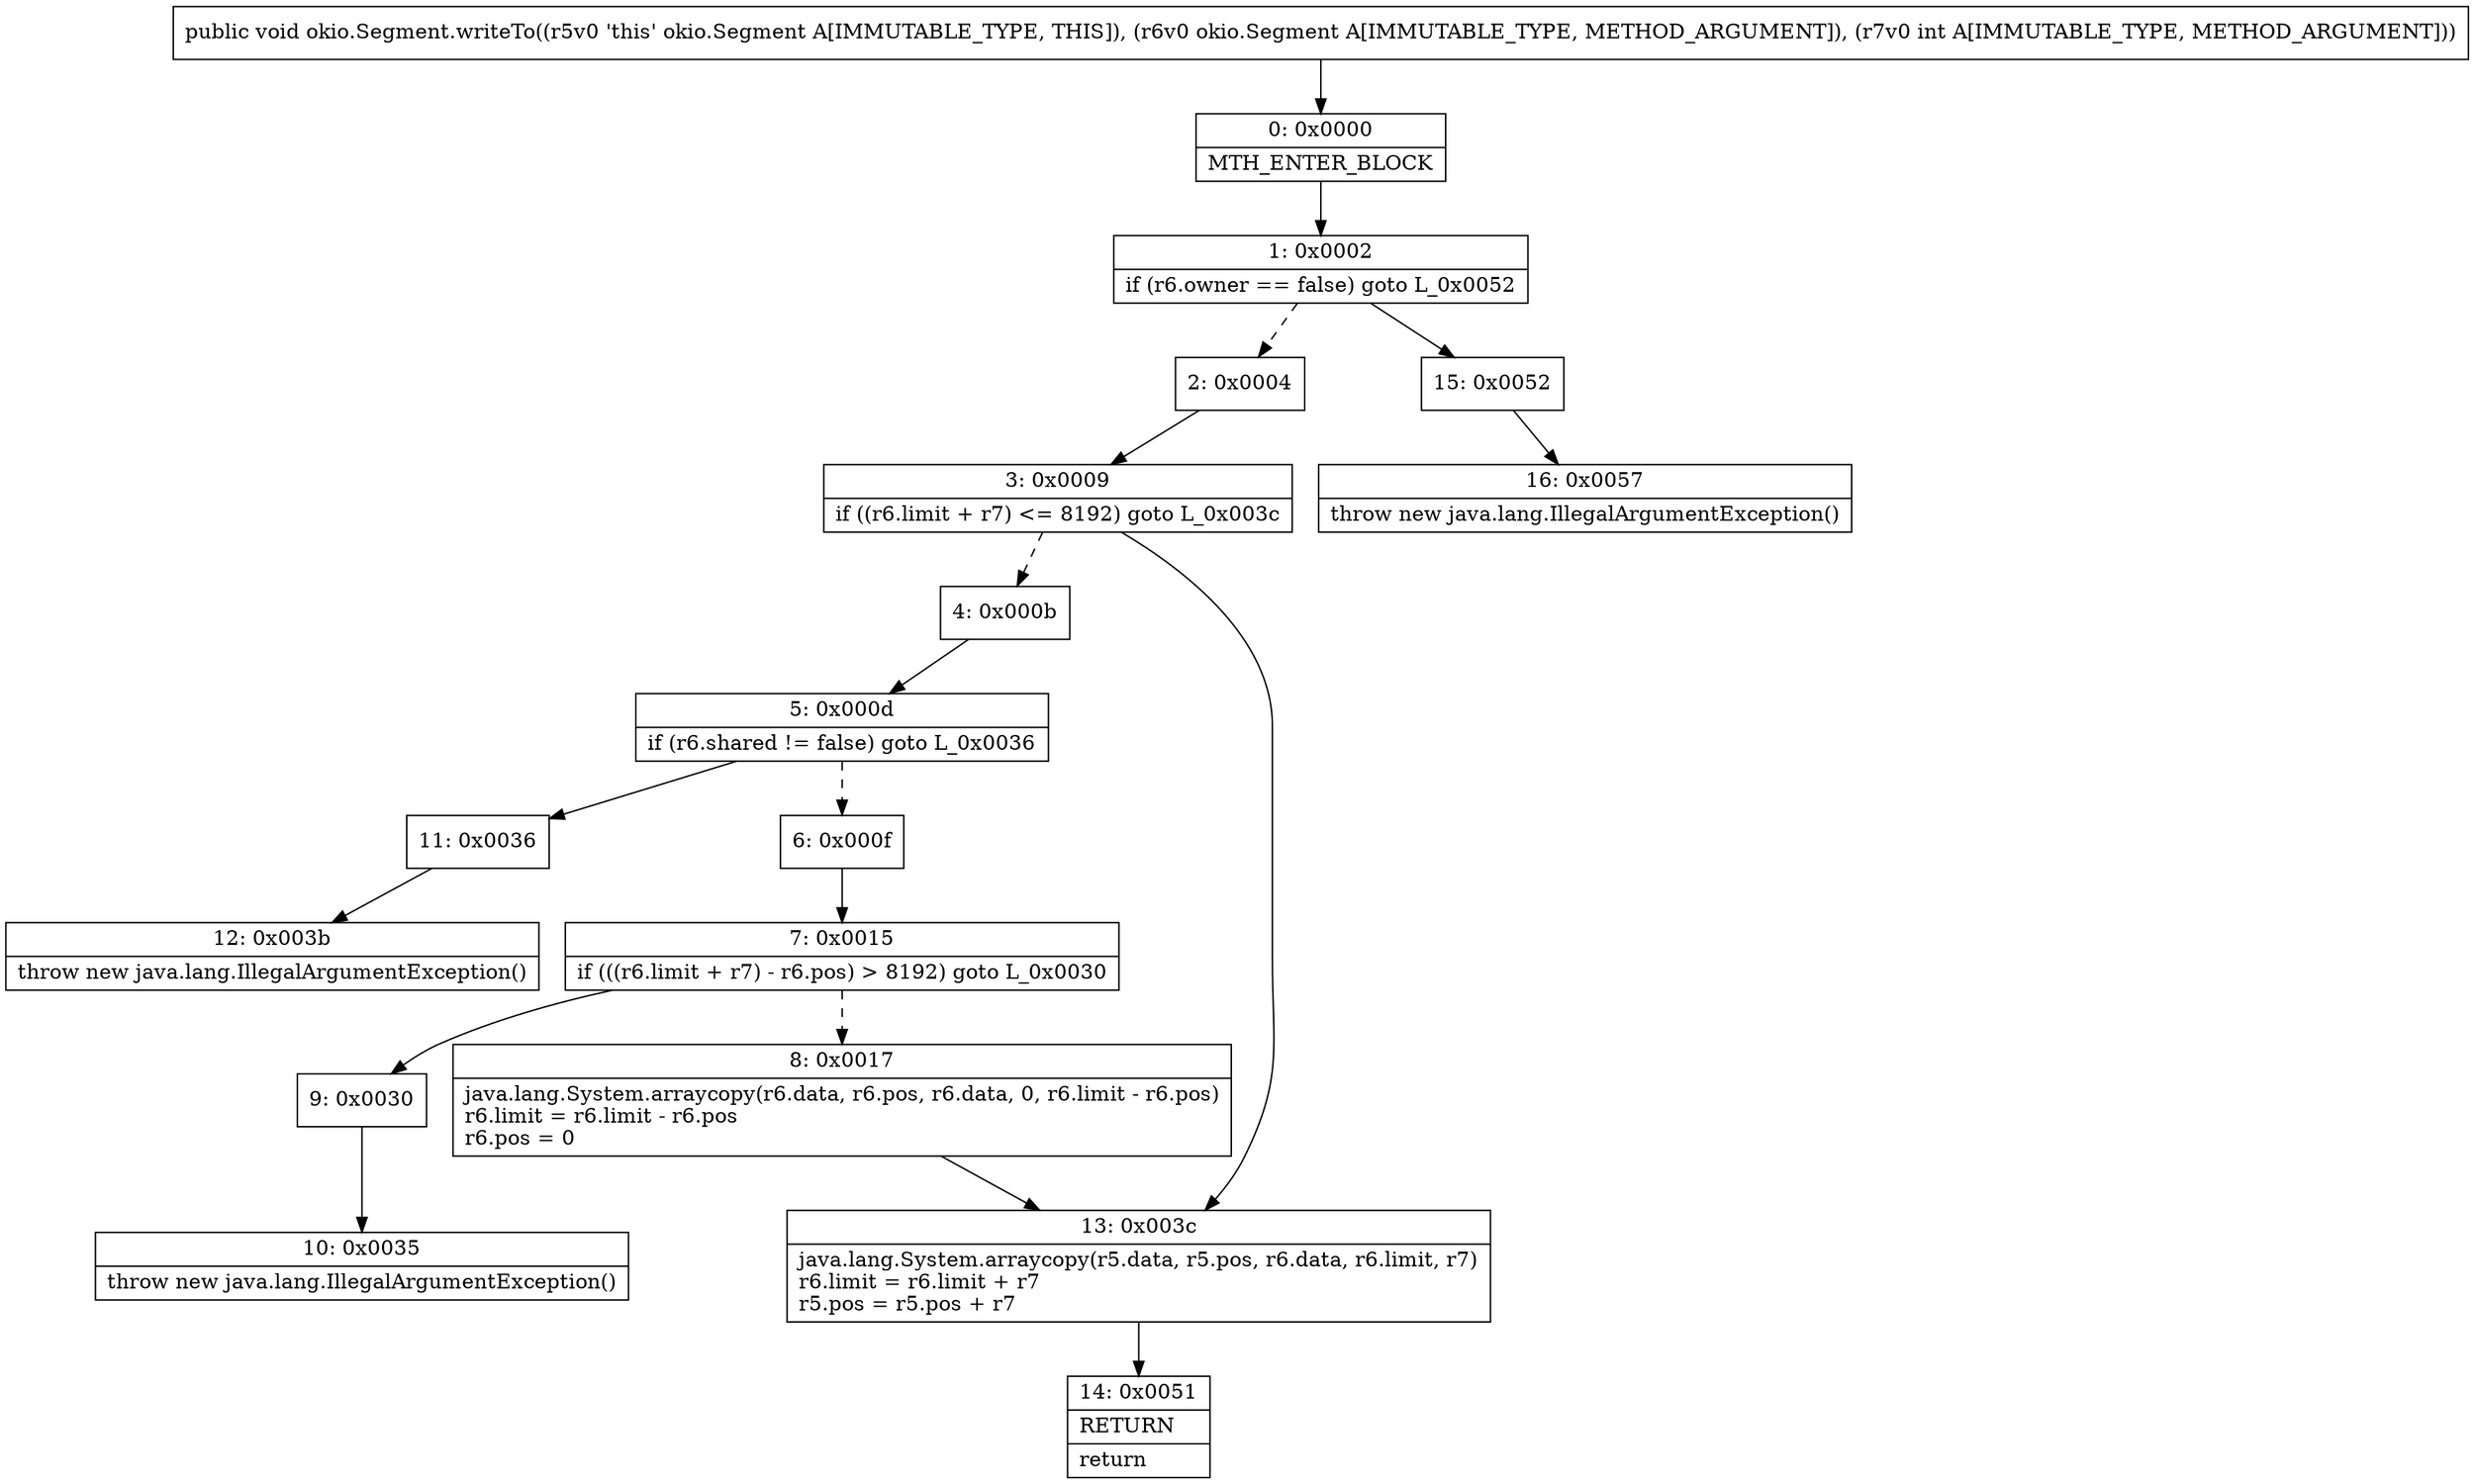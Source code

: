 digraph "CFG forokio.Segment.writeTo(Lokio\/Segment;I)V" {
Node_0 [shape=record,label="{0\:\ 0x0000|MTH_ENTER_BLOCK\l}"];
Node_1 [shape=record,label="{1\:\ 0x0002|if (r6.owner == false) goto L_0x0052\l}"];
Node_2 [shape=record,label="{2\:\ 0x0004}"];
Node_3 [shape=record,label="{3\:\ 0x0009|if ((r6.limit + r7) \<= 8192) goto L_0x003c\l}"];
Node_4 [shape=record,label="{4\:\ 0x000b}"];
Node_5 [shape=record,label="{5\:\ 0x000d|if (r6.shared != false) goto L_0x0036\l}"];
Node_6 [shape=record,label="{6\:\ 0x000f}"];
Node_7 [shape=record,label="{7\:\ 0x0015|if (((r6.limit + r7) \- r6.pos) \> 8192) goto L_0x0030\l}"];
Node_8 [shape=record,label="{8\:\ 0x0017|java.lang.System.arraycopy(r6.data, r6.pos, r6.data, 0, r6.limit \- r6.pos)\lr6.limit = r6.limit \- r6.pos\lr6.pos = 0\l}"];
Node_9 [shape=record,label="{9\:\ 0x0030}"];
Node_10 [shape=record,label="{10\:\ 0x0035|throw new java.lang.IllegalArgumentException()\l}"];
Node_11 [shape=record,label="{11\:\ 0x0036}"];
Node_12 [shape=record,label="{12\:\ 0x003b|throw new java.lang.IllegalArgumentException()\l}"];
Node_13 [shape=record,label="{13\:\ 0x003c|java.lang.System.arraycopy(r5.data, r5.pos, r6.data, r6.limit, r7)\lr6.limit = r6.limit + r7\lr5.pos = r5.pos + r7\l}"];
Node_14 [shape=record,label="{14\:\ 0x0051|RETURN\l|return\l}"];
Node_15 [shape=record,label="{15\:\ 0x0052}"];
Node_16 [shape=record,label="{16\:\ 0x0057|throw new java.lang.IllegalArgumentException()\l}"];
MethodNode[shape=record,label="{public void okio.Segment.writeTo((r5v0 'this' okio.Segment A[IMMUTABLE_TYPE, THIS]), (r6v0 okio.Segment A[IMMUTABLE_TYPE, METHOD_ARGUMENT]), (r7v0 int A[IMMUTABLE_TYPE, METHOD_ARGUMENT])) }"];
MethodNode -> Node_0;
Node_0 -> Node_1;
Node_1 -> Node_2[style=dashed];
Node_1 -> Node_15;
Node_2 -> Node_3;
Node_3 -> Node_4[style=dashed];
Node_3 -> Node_13;
Node_4 -> Node_5;
Node_5 -> Node_6[style=dashed];
Node_5 -> Node_11;
Node_6 -> Node_7;
Node_7 -> Node_8[style=dashed];
Node_7 -> Node_9;
Node_8 -> Node_13;
Node_9 -> Node_10;
Node_11 -> Node_12;
Node_13 -> Node_14;
Node_15 -> Node_16;
}

